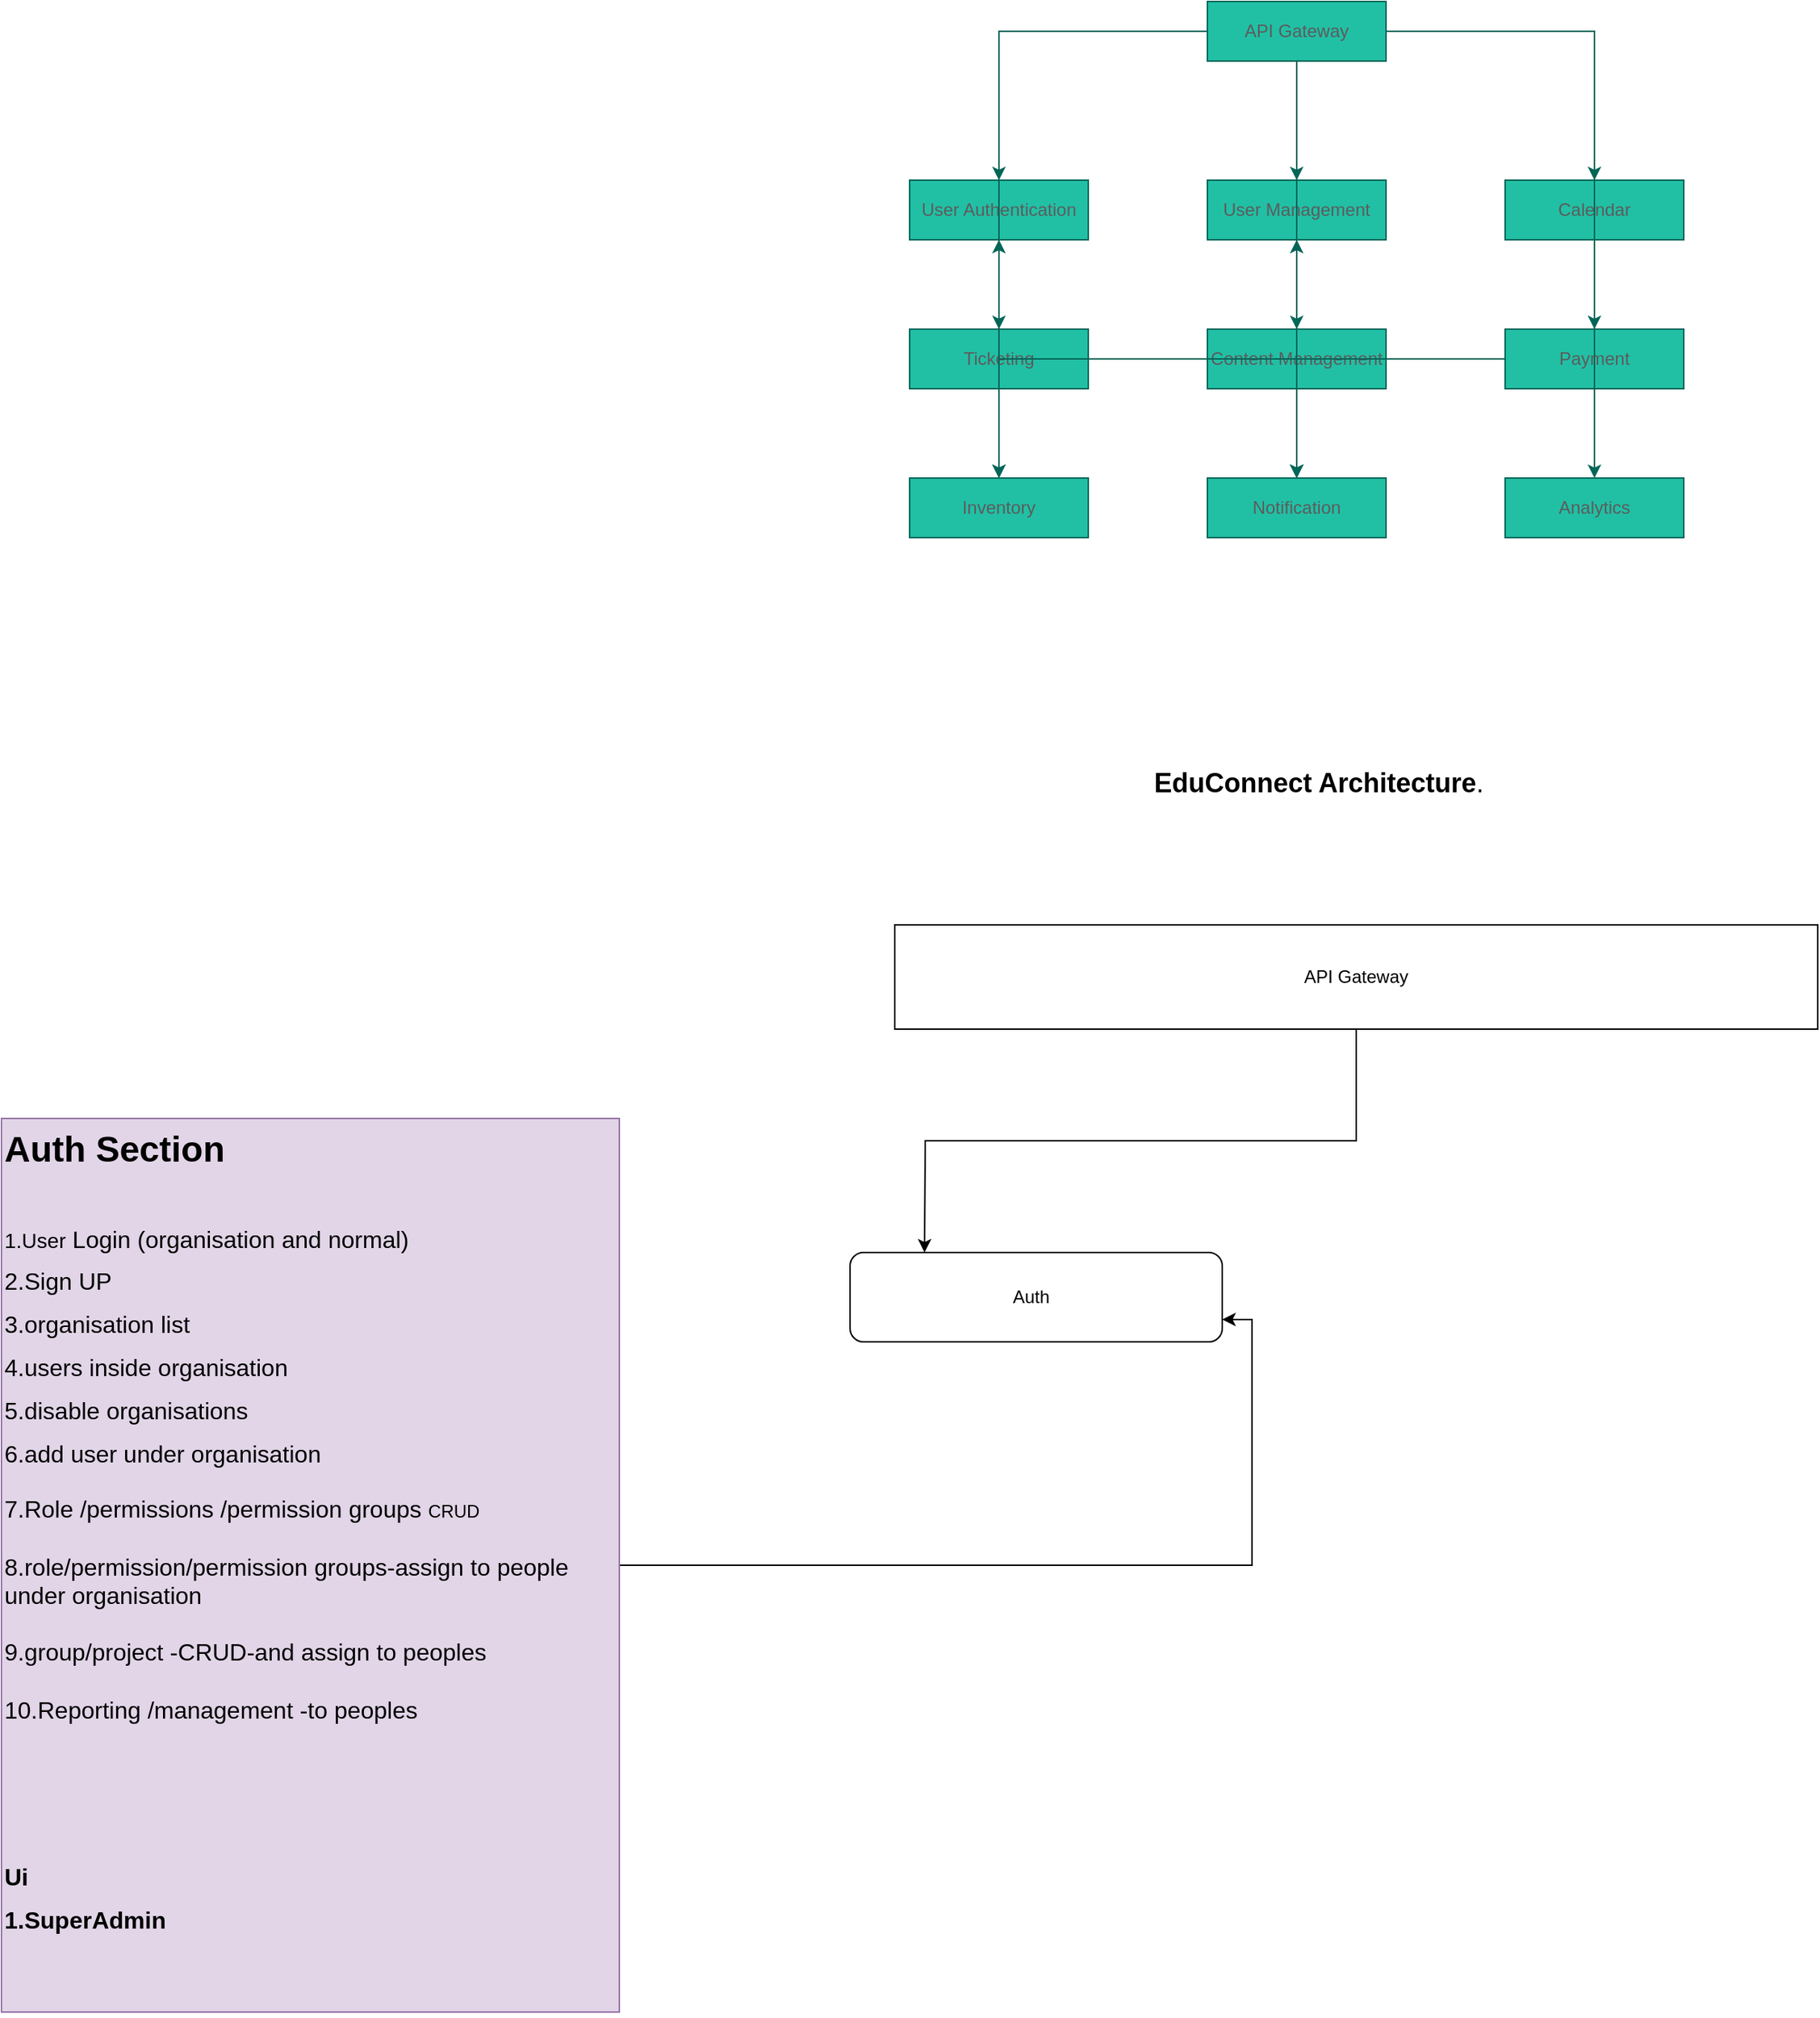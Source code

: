 <mxfile version="27.0.6">
  <diagram id="microservices-diagram" name="Page-1">
    <mxGraphModel dx="2893" dy="1164" grid="1" gridSize="10" guides="1" tooltips="1" connect="1" arrows="1" fold="1" page="1" pageScale="1" pageWidth="827" pageHeight="1169" math="0" shadow="0">
      <root>
        <mxCell id="0" />
        <mxCell id="1" parent="0" />
        <mxCell id="api_gateway" value="API Gateway" style="rounded=0;whiteSpace=wrap;html=1;labelBackgroundColor=none;fillColor=#21C0A5;strokeColor=#006658;fontColor=#5C5C5C;" parent="1" vertex="1">
          <mxGeometry x="300" y="30" width="120" height="40" as="geometry" />
        </mxCell>
        <mxCell id="user_auth" value="User Authentication" style="rounded=0;whiteSpace=wrap;html=1;labelBackgroundColor=none;fillColor=#21C0A5;strokeColor=#006658;fontColor=#5C5C5C;" parent="1" vertex="1">
          <mxGeometry x="100" y="150" width="120" height="40" as="geometry" />
        </mxCell>
        <mxCell id="user_mgmt" value="User Management" style="rounded=0;whiteSpace=wrap;html=1;labelBackgroundColor=none;fillColor=#21C0A5;strokeColor=#006658;fontColor=#5C5C5C;" parent="1" vertex="1">
          <mxGeometry x="300" y="150" width="120" height="40" as="geometry" />
        </mxCell>
        <mxCell id="calendar" value="Calendar" style="rounded=0;whiteSpace=wrap;html=1;labelBackgroundColor=none;fillColor=#21C0A5;strokeColor=#006658;fontColor=#5C5C5C;" parent="1" vertex="1">
          <mxGeometry x="500" y="150" width="120" height="40" as="geometry" />
        </mxCell>
        <mxCell id="ticketing" value="Ticketing" style="rounded=0;whiteSpace=wrap;html=1;labelBackgroundColor=none;fillColor=#21C0A5;strokeColor=#006658;fontColor=#5C5C5C;" parent="1" vertex="1">
          <mxGeometry x="100" y="250" width="120" height="40" as="geometry" />
        </mxCell>
        <mxCell id="content_mgmt" value="Content Management" style="rounded=0;whiteSpace=wrap;html=1;labelBackgroundColor=none;fillColor=#21C0A5;strokeColor=#006658;fontColor=#5C5C5C;" parent="1" vertex="1">
          <mxGeometry x="300" y="250" width="120" height="40" as="geometry" />
        </mxCell>
        <mxCell id="payment" value="Payment" style="rounded=0;whiteSpace=wrap;html=1;labelBackgroundColor=none;fillColor=#21C0A5;strokeColor=#006658;fontColor=#5C5C5C;" parent="1" vertex="1">
          <mxGeometry x="500" y="250" width="120" height="40" as="geometry" />
        </mxCell>
        <mxCell id="inventory" value="Inventory" style="rounded=0;whiteSpace=wrap;html=1;labelBackgroundColor=none;fillColor=#21C0A5;strokeColor=#006658;fontColor=#5C5C5C;" parent="1" vertex="1">
          <mxGeometry x="100" y="350" width="120" height="40" as="geometry" />
        </mxCell>
        <mxCell id="notification" value="Notification" style="rounded=0;whiteSpace=wrap;html=1;labelBackgroundColor=none;fillColor=#21C0A5;strokeColor=#006658;fontColor=#5C5C5C;" parent="1" vertex="1">
          <mxGeometry x="300" y="350" width="120" height="40" as="geometry" />
        </mxCell>
        <mxCell id="analytics" value="Analytics" style="rounded=0;whiteSpace=wrap;html=1;labelBackgroundColor=none;fillColor=#21C0A5;strokeColor=#006658;fontColor=#5C5C5C;" parent="1" vertex="1">
          <mxGeometry x="500" y="350" width="120" height="40" as="geometry" />
        </mxCell>
        <mxCell id="edge1" style="edgeStyle=orthogonalEdgeStyle;rounded=0;orthogonalLoop=1;jettySize=auto;html=1;labelBackgroundColor=none;strokeColor=#006658;" parent="1" source="api_gateway" target="user_auth" edge="1">
          <mxGeometry relative="1" as="geometry" />
        </mxCell>
        <mxCell id="edge2" style="edgeStyle=orthogonalEdgeStyle;rounded=0;orthogonalLoop=1;jettySize=auto;html=1;labelBackgroundColor=none;strokeColor=#006658;" parent="1" source="api_gateway" target="user_mgmt" edge="1">
          <mxGeometry relative="1" as="geometry" />
        </mxCell>
        <mxCell id="edge3" style="edgeStyle=orthogonalEdgeStyle;rounded=0;orthogonalLoop=1;jettySize=auto;html=1;labelBackgroundColor=none;strokeColor=#006658;" parent="1" source="api_gateway" target="calendar" edge="1">
          <mxGeometry relative="1" as="geometry" />
        </mxCell>
        <mxCell id="edge4" style="edgeStyle=orthogonalEdgeStyle;rounded=0;orthogonalLoop=1;jettySize=auto;html=1;labelBackgroundColor=none;strokeColor=#006658;" parent="1" source="api_gateway" target="ticketing" edge="1">
          <mxGeometry relative="1" as="geometry" />
        </mxCell>
        <mxCell id="edge5" style="edgeStyle=orthogonalEdgeStyle;rounded=0;orthogonalLoop=1;jettySize=auto;html=1;labelBackgroundColor=none;strokeColor=#006658;" parent="1" source="api_gateway" target="content_mgmt" edge="1">
          <mxGeometry relative="1" as="geometry" />
        </mxCell>
        <mxCell id="edge6" style="edgeStyle=orthogonalEdgeStyle;rounded=0;orthogonalLoop=1;jettySize=auto;html=1;labelBackgroundColor=none;strokeColor=#006658;" parent="1" source="api_gateway" target="payment" edge="1">
          <mxGeometry relative="1" as="geometry" />
        </mxCell>
        <mxCell id="edge7" style="edgeStyle=orthogonalEdgeStyle;rounded=0;orthogonalLoop=1;jettySize=auto;html=1;labelBackgroundColor=none;strokeColor=#006658;" parent="1" source="api_gateway" target="inventory" edge="1">
          <mxGeometry relative="1" as="geometry" />
        </mxCell>
        <mxCell id="edge8" style="edgeStyle=orthogonalEdgeStyle;rounded=0;orthogonalLoop=1;jettySize=auto;html=1;labelBackgroundColor=none;strokeColor=#006658;" parent="1" source="api_gateway" target="notification" edge="1">
          <mxGeometry relative="1" as="geometry" />
        </mxCell>
        <mxCell id="edge9" style="edgeStyle=orthogonalEdgeStyle;rounded=0;orthogonalLoop=1;jettySize=auto;html=1;labelBackgroundColor=none;strokeColor=#006658;" parent="1" source="api_gateway" target="analytics" edge="1">
          <mxGeometry relative="1" as="geometry" />
        </mxCell>
        <mxCell id="edge10" style="edgeStyle=orthogonalEdgeStyle;rounded=0;orthogonalLoop=1;jettySize=auto;html=1;labelBackgroundColor=none;strokeColor=#006658;" parent="1" source="ticketing" target="user_mgmt" edge="1">
          <mxGeometry relative="1" as="geometry" />
        </mxCell>
        <mxCell id="edge11" style="edgeStyle=orthogonalEdgeStyle;rounded=0;orthogonalLoop=1;jettySize=auto;html=1;labelBackgroundColor=none;strokeColor=#006658;" parent="1" source="ticketing" target="notification" edge="1">
          <mxGeometry relative="1" as="geometry" />
        </mxCell>
        <mxCell id="edge12" style="edgeStyle=orthogonalEdgeStyle;rounded=0;orthogonalLoop=1;jettySize=auto;html=1;labelBackgroundColor=none;strokeColor=#006658;" parent="1" source="content_mgmt" target="user_auth" edge="1">
          <mxGeometry relative="1" as="geometry" />
        </mxCell>
        <mxCell id="edge13" style="edgeStyle=orthogonalEdgeStyle;rounded=0;orthogonalLoop=1;jettySize=auto;html=1;labelBackgroundColor=none;strokeColor=#006658;" parent="1" source="payment" target="notification" edge="1">
          <mxGeometry relative="1" as="geometry" />
        </mxCell>
        <mxCell id="edge14" style="edgeStyle=orthogonalEdgeStyle;rounded=0;orthogonalLoop=1;jettySize=auto;html=1;labelBackgroundColor=none;strokeColor=#006658;" parent="1" source="payment" target="inventory" edge="1">
          <mxGeometry relative="1" as="geometry" />
        </mxCell>
        <mxCell id="WzohksP3gwPeG03W4mki-3" style="edgeStyle=orthogonalEdgeStyle;rounded=0;orthogonalLoop=1;jettySize=auto;html=1;" parent="1" source="WzohksP3gwPeG03W4mki-1" edge="1">
          <mxGeometry relative="1" as="geometry">
            <mxPoint x="110" y="870" as="targetPoint" />
          </mxGeometry>
        </mxCell>
        <mxCell id="WzohksP3gwPeG03W4mki-1" value="API Gateway" style="rounded=0;whiteSpace=wrap;html=1;" parent="1" vertex="1">
          <mxGeometry x="90" y="650" width="620" height="70" as="geometry" />
        </mxCell>
        <mxCell id="WzohksP3gwPeG03W4mki-2" value="&lt;font style=&quot;font-size: 18px;&quot;&gt;&lt;strong data-end=&quot;52&quot; data-start=&quot;25&quot;&gt;EduConnect Architecture&lt;/strong&gt;.&lt;/font&gt;" style="text;html=1;align=center;verticalAlign=middle;whiteSpace=wrap;rounded=0;" parent="1" vertex="1">
          <mxGeometry x="220" y="540" width="310" height="30" as="geometry" />
        </mxCell>
        <mxCell id="WzohksP3gwPeG03W4mki-4" value="Auth&amp;nbsp;&amp;nbsp;" style="rounded=1;whiteSpace=wrap;html=1;" parent="1" vertex="1">
          <mxGeometry x="60" y="870" width="250" height="60" as="geometry" />
        </mxCell>
        <mxCell id="WzohksP3gwPeG03W4mki-9" style="edgeStyle=orthogonalEdgeStyle;rounded=0;orthogonalLoop=1;jettySize=auto;html=1;entryX=1;entryY=0.75;entryDx=0;entryDy=0;" parent="1" source="WzohksP3gwPeG03W4mki-6" target="WzohksP3gwPeG03W4mki-4" edge="1">
          <mxGeometry relative="1" as="geometry" />
        </mxCell>
        <mxCell id="WzohksP3gwPeG03W4mki-6" value="&lt;h1 style=&quot;margin-top: 0px;&quot;&gt;&lt;span style=&quot;background-color: transparent; color: light-dark(rgb(0, 0, 0), rgb(255, 255, 255));&quot;&gt;Auth Section&lt;br&gt;&lt;/span&gt;&lt;br&gt;&lt;font style=&quot;font-size: 14px; font-weight: normal;&quot;&gt;1.User&lt;/font&gt;&lt;font style=&quot;&quot; size=&quot;3&quot;&gt;&lt;span style=&quot;font-weight: normal;&quot;&gt;&lt;font style=&quot;&quot;&gt;&amp;nbsp;Login (organisation and normal)&lt;/font&gt;&lt;br&gt;2.Sign UP&amp;nbsp;&lt;br&gt;3.&lt;/span&gt;&lt;/font&gt;&lt;span style=&quot;font-size: medium; font-weight: 400;&quot;&gt;organisation&lt;/span&gt;&lt;font style=&quot;&quot; size=&quot;3&quot;&gt;&lt;span style=&quot;font-weight: normal;&quot;&gt;&amp;nbsp;list&lt;br&gt;4.users inside&amp;nbsp;&lt;/span&gt;&lt;/font&gt;&lt;span style=&quot;font-size: medium; font-weight: 400;&quot;&gt;organisation&lt;/span&gt;&lt;font style=&quot;&quot; size=&quot;3&quot;&gt;&lt;span style=&quot;font-weight: normal;&quot;&gt;&amp;nbsp;&lt;br&gt;5.disable organisations&lt;br&gt;6.add user under&amp;nbsp;&lt;/span&gt;&lt;/font&gt;&lt;span style=&quot;font-size: medium; background-color: transparent; color: light-dark(rgb(0, 0, 0), rgb(255, 255, 255)); font-weight: normal;&quot;&gt;organisation&lt;/span&gt;&lt;/h1&gt;&lt;div&gt;&lt;font style=&quot;&quot; size=&quot;3&quot;&gt;&lt;span style=&quot;font-weight: normal;&quot;&gt;7.Role /permissions /&lt;/span&gt;&lt;/font&gt;&lt;span style=&quot;font-size: medium; background-color: transparent; color: light-dark(rgb(0, 0, 0), rgb(255, 255, 255));&quot;&gt;permission groups&amp;nbsp;&lt;/span&gt;&lt;span style=&quot;background-color: transparent; color: light-dark(rgb(0, 0, 0), rgb(255, 255, 255));&quot;&gt;CRUD&amp;nbsp;&lt;/span&gt;&lt;/div&gt;&lt;div&gt;&lt;font style=&quot;&quot; size=&quot;3&quot;&gt;&lt;span style=&quot;font-weight: normal;&quot;&gt;&lt;br&gt;8.role/permission/permission groups-assign to people under organisation&lt;br&gt;&lt;br&gt;9.group/project -CRUD-and assign to peoples&lt;br&gt;&lt;br&gt;10.Reporting /management -to peoples&lt;/span&gt;&lt;/font&gt;&lt;/div&gt;&lt;div&gt;&lt;font style=&quot;&quot; size=&quot;3&quot;&gt;&lt;span style=&quot;font-weight: normal;&quot;&gt;&lt;br&gt;&lt;br&gt;&lt;/span&gt;&lt;/font&gt;&lt;/div&gt;&lt;div&gt;&lt;font style=&quot;&quot; size=&quot;3&quot;&gt;&lt;span style=&quot;font-weight: normal;&quot;&gt;&lt;br&gt;&lt;/span&gt;&lt;/font&gt;&lt;/div&gt;&lt;h1 style=&quot;margin-top: 0px;&quot;&gt;&lt;font style=&quot;&quot; size=&quot;3&quot;&gt;&lt;br&gt;Ui&lt;br&gt;1.SuperAdmin&lt;br&gt;&lt;br&gt;&lt;/font&gt;&lt;/h1&gt;" style="text;html=1;whiteSpace=wrap;overflow=hidden;rounded=0;fillColor=#e1d5e7;strokeColor=#9673a6;" parent="1" vertex="1">
          <mxGeometry x="-510" y="780" width="415" height="600" as="geometry" />
        </mxCell>
      </root>
    </mxGraphModel>
  </diagram>
</mxfile>
